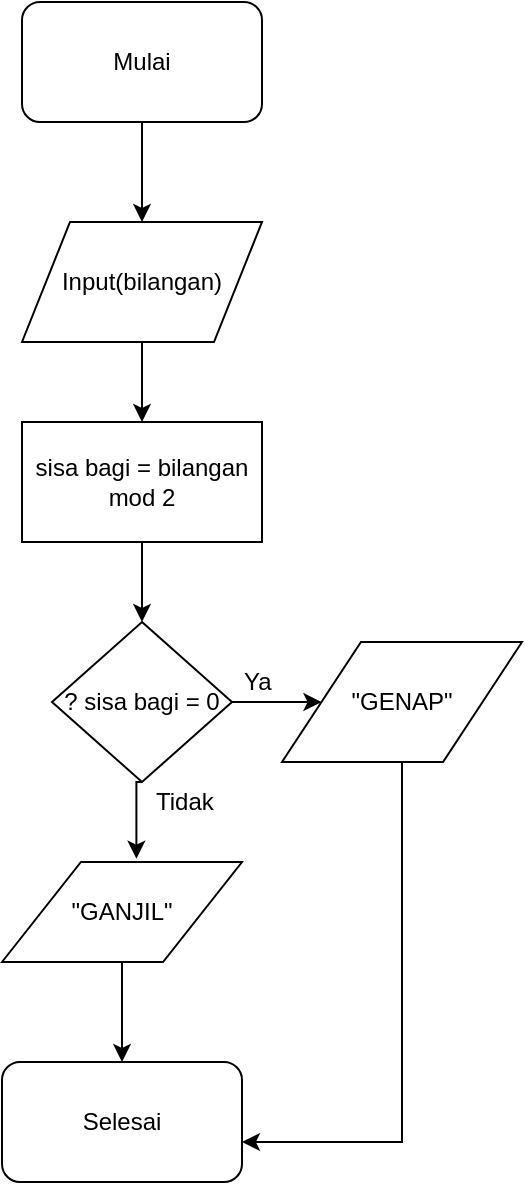 <mxfile version="12.2.4"><diagram id="VpJxNjwjlbXB9xus7kJl"><mxGraphModel dx="372" dy="574" grid="1" gridSize="10" guides="1" tooltips="1" connect="1" arrows="1" fold="1" page="1" pageScale="1" pageWidth="850" pageHeight="1100" math="0" shadow="0"><root><mxCell id="0"/><mxCell id="1" parent="0"/><mxCell id="8" style="edgeStyle=orthogonalEdgeStyle;rounded=0;orthogonalLoop=1;jettySize=auto;html=1;exitX=0.5;exitY=1;exitDx=0;exitDy=0;" edge="1" parent="1" source="2" target="7"><mxGeometry relative="1" as="geometry"/></mxCell><mxCell id="2" value="Mulai" style="rounded=1;whiteSpace=wrap;html=1;" vertex="1" parent="1"><mxGeometry x="140" y="150" width="120" height="60" as="geometry"/></mxCell><mxCell id="13" style="edgeStyle=orthogonalEdgeStyle;rounded=0;orthogonalLoop=1;jettySize=auto;html=1;" edge="1" parent="1" source="7" target="11"><mxGeometry relative="1" as="geometry"/></mxCell><mxCell id="7" value="Input(bilangan)" style="shape=parallelogram;perimeter=parallelogramPerimeter;whiteSpace=wrap;html=1;" vertex="1" parent="1"><mxGeometry x="140" y="260" width="120" height="60" as="geometry"/></mxCell><mxCell id="15" style="edgeStyle=orthogonalEdgeStyle;rounded=0;orthogonalLoop=1;jettySize=auto;html=1;" edge="1" parent="1" source="11" target="14"><mxGeometry relative="1" as="geometry"/></mxCell><mxCell id="11" value="sisa bagi = bilangan mod 2" style="rounded=0;whiteSpace=wrap;html=1;" vertex="1" parent="1"><mxGeometry x="140" y="360" width="120" height="60" as="geometry"/></mxCell><mxCell id="18" style="edgeStyle=orthogonalEdgeStyle;rounded=0;orthogonalLoop=1;jettySize=auto;html=1;entryX=0;entryY=0.5;entryDx=0;entryDy=0;" edge="1" parent="1" source="14" target="17"><mxGeometry relative="1" as="geometry"/></mxCell><mxCell id="20" style="edgeStyle=orthogonalEdgeStyle;rounded=0;orthogonalLoop=1;jettySize=auto;html=1;exitX=0.5;exitY=1;exitDx=0;exitDy=0;entryX=0.56;entryY=-0.033;entryDx=0;entryDy=0;entryPerimeter=0;" edge="1" parent="1" source="14" target="19"><mxGeometry relative="1" as="geometry"/></mxCell><mxCell id="14" value="? sisa bagi = 0" style="rhombus;whiteSpace=wrap;html=1;" vertex="1" parent="1"><mxGeometry x="155" y="460" width="90" height="80" as="geometry"/></mxCell><mxCell id="22" style="edgeStyle=orthogonalEdgeStyle;rounded=0;orthogonalLoop=1;jettySize=auto;html=1;" edge="1" parent="1" source="17"><mxGeometry relative="1" as="geometry"><mxPoint x="250" y="720" as="targetPoint"/><Array as="points"><mxPoint x="330" y="720"/></Array></mxGeometry></mxCell><mxCell id="17" value="&quot;GENAP&quot;" style="shape=parallelogram;perimeter=parallelogramPerimeter;whiteSpace=wrap;html=1;size=0.329;" vertex="1" parent="1"><mxGeometry x="270" y="470" width="120" height="60" as="geometry"/></mxCell><mxCell id="23" style="edgeStyle=orthogonalEdgeStyle;rounded=0;orthogonalLoop=1;jettySize=auto;html=1;entryX=0.5;entryY=0;entryDx=0;entryDy=0;" edge="1" parent="1" source="19" target="21"><mxGeometry relative="1" as="geometry"/></mxCell><mxCell id="19" value="&quot;GANJIL&quot;" style="shape=parallelogram;perimeter=parallelogramPerimeter;whiteSpace=wrap;html=1;size=0.329;" vertex="1" parent="1"><mxGeometry x="130" y="580" width="120" height="50" as="geometry"/></mxCell><mxCell id="21" value="Selesai" style="rounded=1;whiteSpace=wrap;html=1;" vertex="1" parent="1"><mxGeometry x="130" y="680" width="120" height="60" as="geometry"/></mxCell><mxCell id="24" value="Ya" style="text;html=1;resizable=0;points=[];autosize=1;align=left;verticalAlign=top;spacingTop=-4;" vertex="1" parent="1"><mxGeometry x="249" y="480" width="30" height="20" as="geometry"/></mxCell><mxCell id="27" value="Tidak" style="text;html=1;resizable=0;points=[];autosize=1;align=left;verticalAlign=top;spacingTop=-4;" vertex="1" parent="1"><mxGeometry x="205" y="540" width="40" height="20" as="geometry"/></mxCell></root></mxGraphModel></diagram></mxfile>